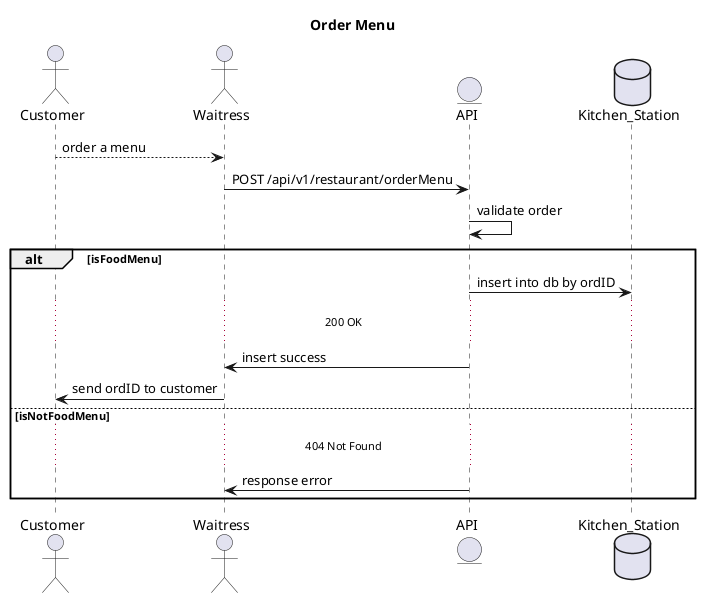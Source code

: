 @startuml
'https://plantuml.com/sequence-diagram

title Order Menu

actor Customer as c
actor Waitress as w

entity API as a

database Kitchen_Station as ks
c --> w : order a menu

w -> a : POST /api/v1/restaurant/orderMenu
a -> a : validate order

alt isFoodMenu
    a -> ks : insert into db by ordID
    ...200 OK...
    a -> w : insert success
    w -> c : send ordID to customer
else isNotFoodMenu
    ...404 Not Found...
    a -> w :response error

end


@enduml